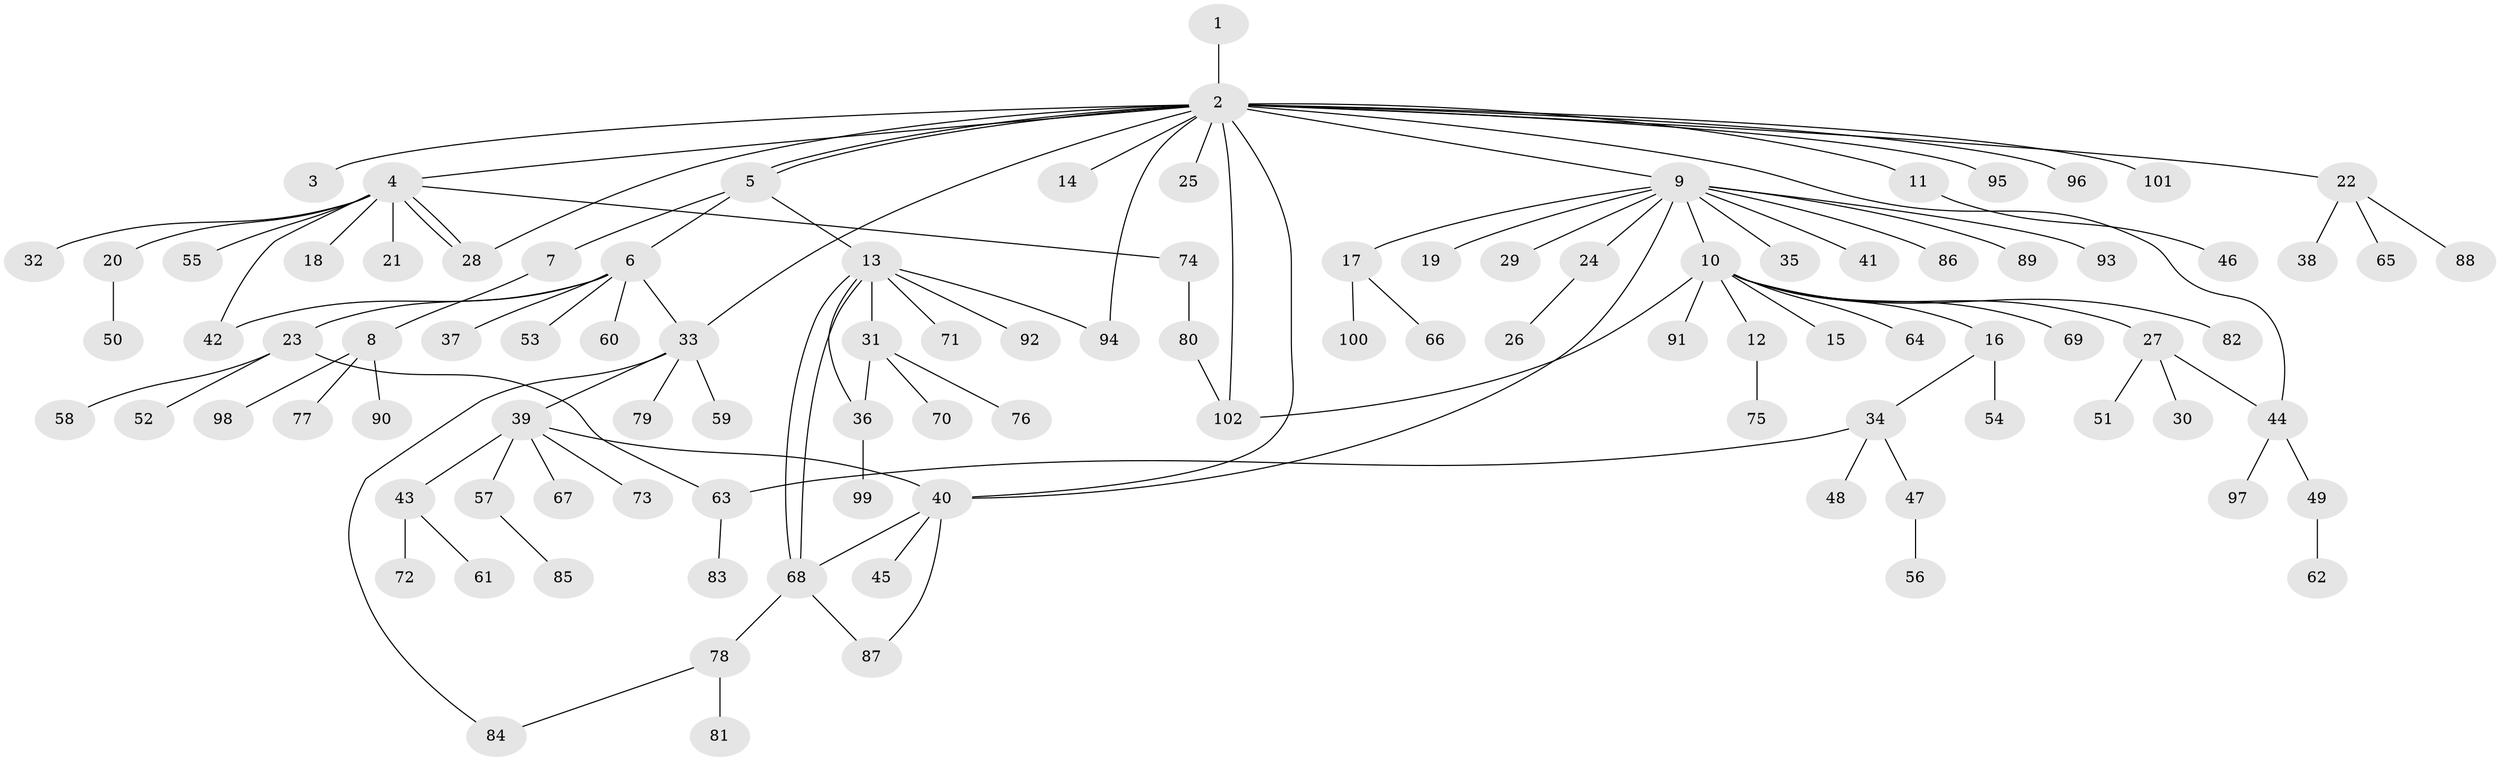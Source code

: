 // Generated by graph-tools (version 1.1) at 2025/35/03/09/25 02:35:48]
// undirected, 102 vertices, 118 edges
graph export_dot {
graph [start="1"]
  node [color=gray90,style=filled];
  1;
  2;
  3;
  4;
  5;
  6;
  7;
  8;
  9;
  10;
  11;
  12;
  13;
  14;
  15;
  16;
  17;
  18;
  19;
  20;
  21;
  22;
  23;
  24;
  25;
  26;
  27;
  28;
  29;
  30;
  31;
  32;
  33;
  34;
  35;
  36;
  37;
  38;
  39;
  40;
  41;
  42;
  43;
  44;
  45;
  46;
  47;
  48;
  49;
  50;
  51;
  52;
  53;
  54;
  55;
  56;
  57;
  58;
  59;
  60;
  61;
  62;
  63;
  64;
  65;
  66;
  67;
  68;
  69;
  70;
  71;
  72;
  73;
  74;
  75;
  76;
  77;
  78;
  79;
  80;
  81;
  82;
  83;
  84;
  85;
  86;
  87;
  88;
  89;
  90;
  91;
  92;
  93;
  94;
  95;
  96;
  97;
  98;
  99;
  100;
  101;
  102;
  1 -- 2;
  2 -- 3;
  2 -- 4;
  2 -- 5;
  2 -- 5;
  2 -- 9;
  2 -- 11;
  2 -- 14;
  2 -- 22;
  2 -- 25;
  2 -- 28;
  2 -- 33;
  2 -- 40;
  2 -- 44;
  2 -- 94;
  2 -- 95;
  2 -- 96;
  2 -- 101;
  2 -- 102;
  4 -- 18;
  4 -- 20;
  4 -- 21;
  4 -- 28;
  4 -- 28;
  4 -- 32;
  4 -- 42;
  4 -- 55;
  4 -- 74;
  5 -- 6;
  5 -- 7;
  5 -- 13;
  6 -- 23;
  6 -- 33;
  6 -- 37;
  6 -- 42;
  6 -- 53;
  6 -- 60;
  7 -- 8;
  8 -- 77;
  8 -- 90;
  8 -- 98;
  9 -- 10;
  9 -- 17;
  9 -- 19;
  9 -- 24;
  9 -- 29;
  9 -- 35;
  9 -- 40;
  9 -- 41;
  9 -- 86;
  9 -- 89;
  9 -- 93;
  10 -- 12;
  10 -- 15;
  10 -- 16;
  10 -- 27;
  10 -- 64;
  10 -- 69;
  10 -- 82;
  10 -- 91;
  10 -- 102;
  11 -- 46;
  12 -- 75;
  13 -- 31;
  13 -- 36;
  13 -- 68;
  13 -- 68;
  13 -- 71;
  13 -- 92;
  13 -- 94;
  16 -- 34;
  16 -- 54;
  17 -- 66;
  17 -- 100;
  20 -- 50;
  22 -- 38;
  22 -- 65;
  22 -- 88;
  23 -- 52;
  23 -- 58;
  23 -- 63;
  24 -- 26;
  27 -- 30;
  27 -- 44;
  27 -- 51;
  31 -- 36;
  31 -- 70;
  31 -- 76;
  33 -- 39;
  33 -- 59;
  33 -- 79;
  33 -- 84;
  34 -- 47;
  34 -- 48;
  34 -- 63;
  36 -- 99;
  39 -- 40;
  39 -- 43;
  39 -- 57;
  39 -- 67;
  39 -- 73;
  40 -- 45;
  40 -- 68;
  40 -- 87;
  43 -- 61;
  43 -- 72;
  44 -- 49;
  44 -- 97;
  47 -- 56;
  49 -- 62;
  57 -- 85;
  63 -- 83;
  68 -- 78;
  68 -- 87;
  74 -- 80;
  78 -- 81;
  78 -- 84;
  80 -- 102;
}
